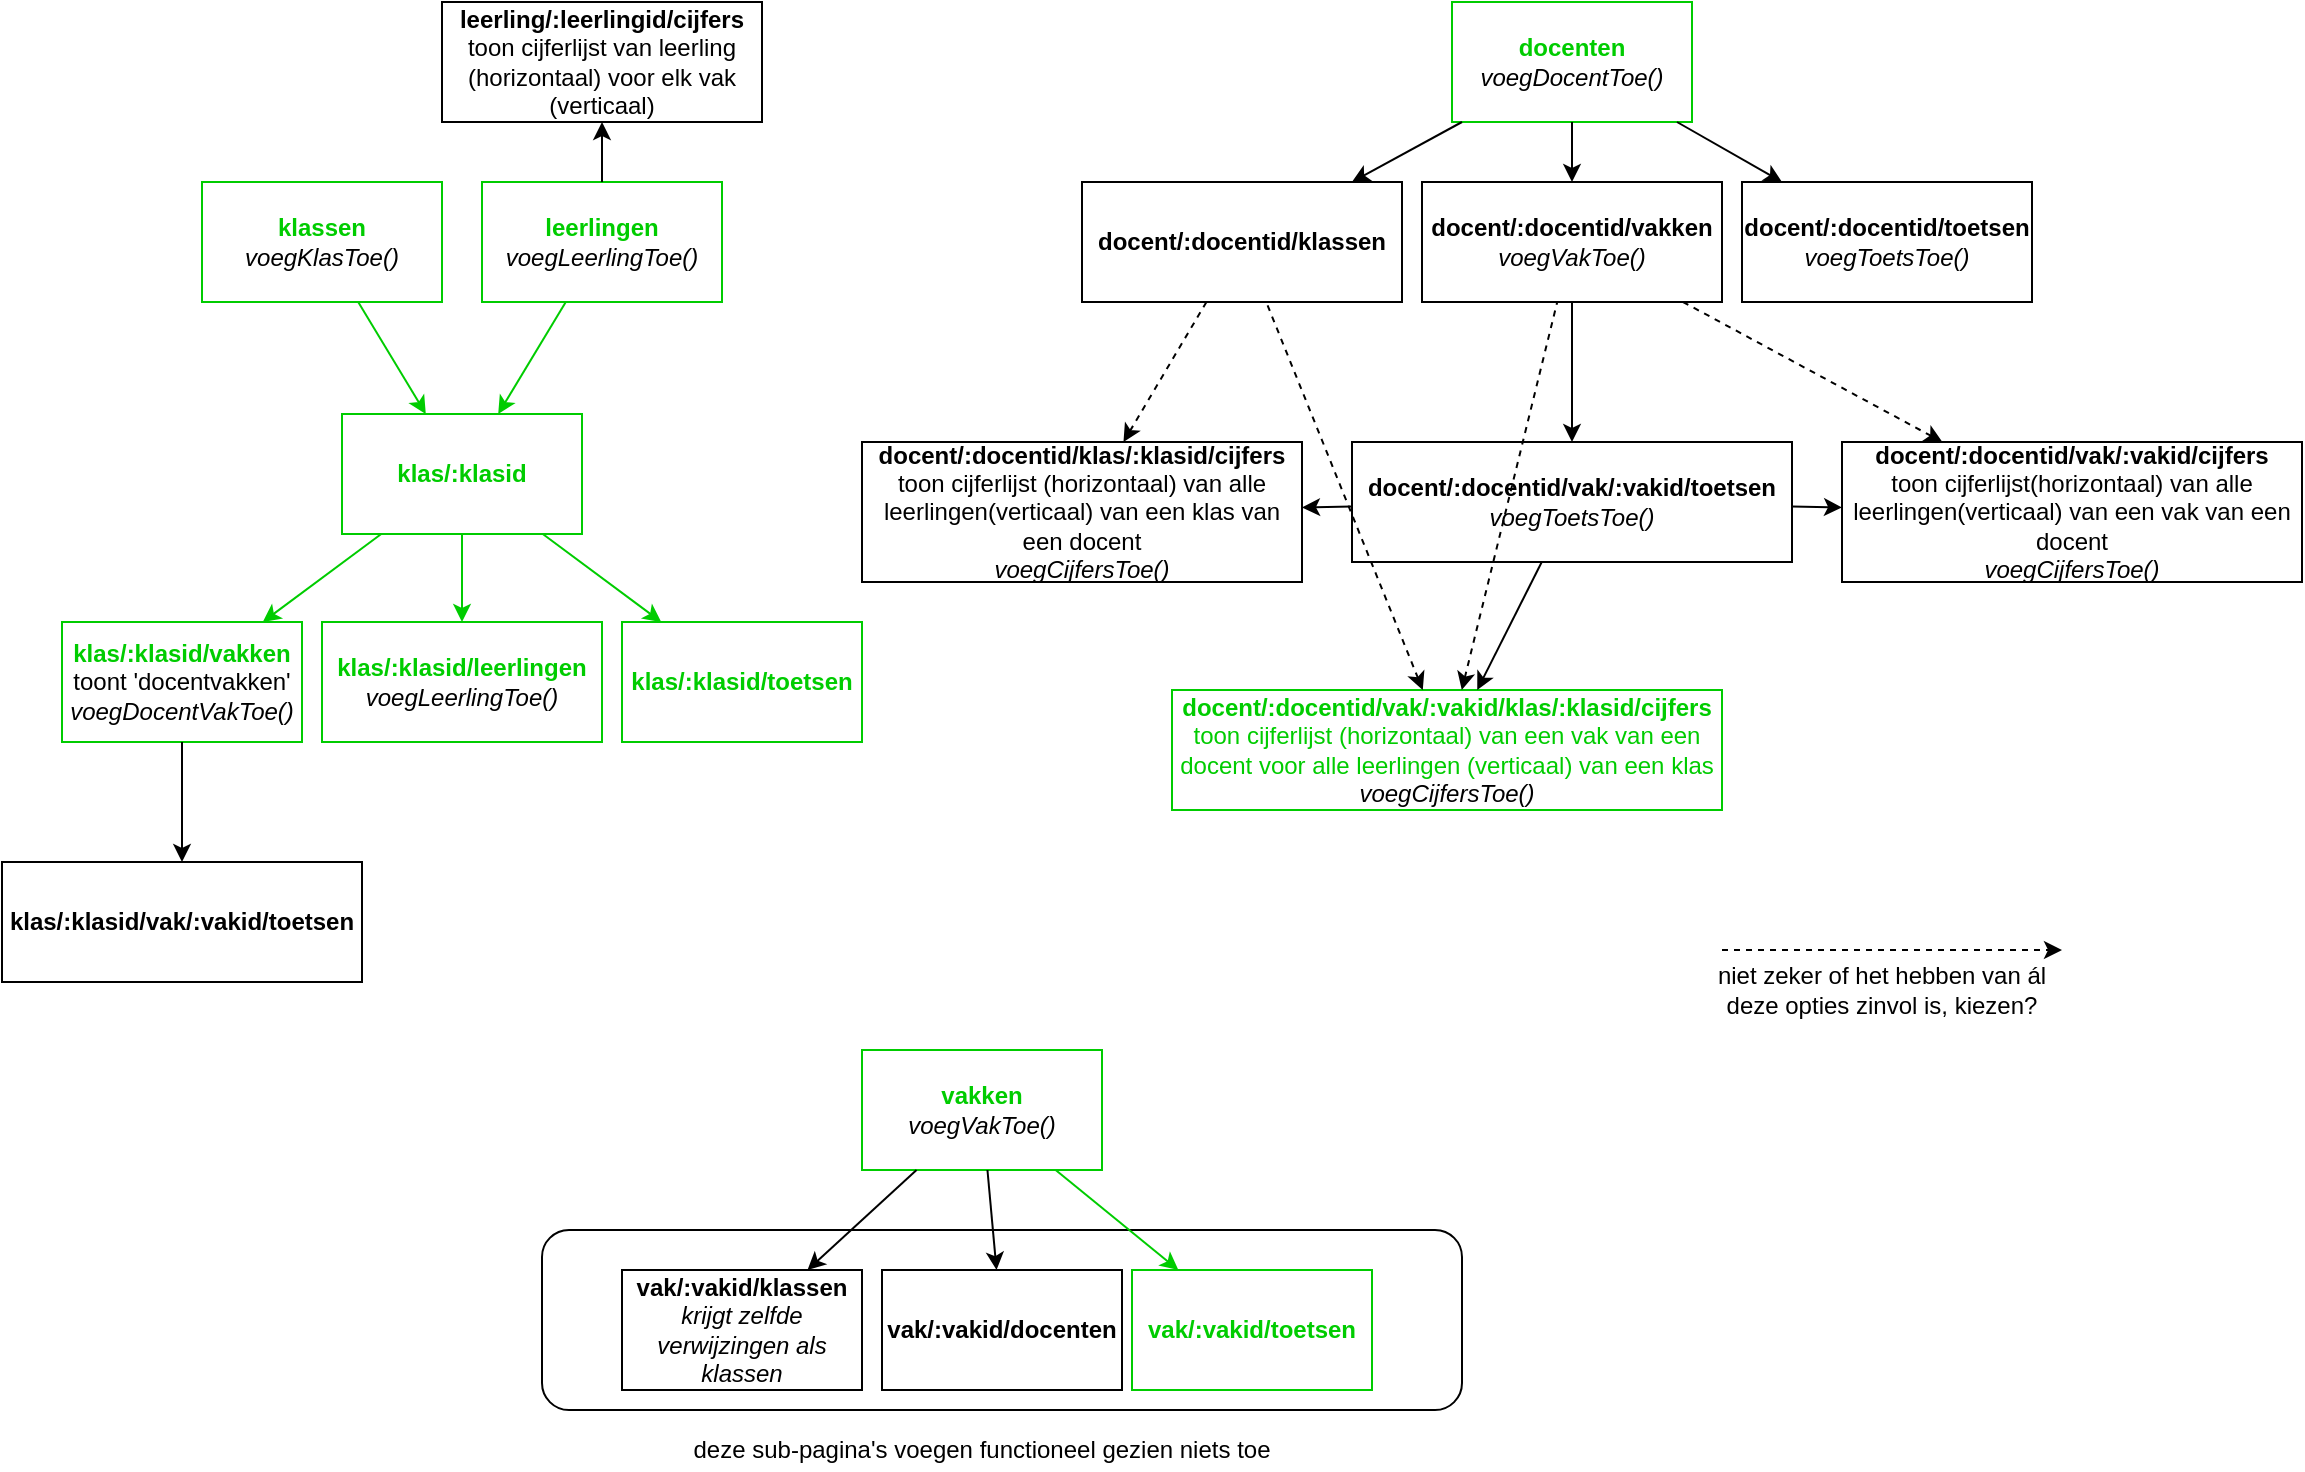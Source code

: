 <mxfile version="13.6.2" type="device"><diagram id="RBWFx0eK2oFvfQwpB4vX" name="Page-1"><mxGraphModel dx="1038" dy="607" grid="1" gridSize="10" guides="1" tooltips="1" connect="1" arrows="1" fold="1" page="1" pageScale="1" pageWidth="1169" pageHeight="827" math="0" shadow="0"><root><mxCell id="0"/><mxCell id="1" parent="0"/><mxCell id="GRmKrxN35eHNse_wk63P-1" value="&lt;b&gt;&lt;font color=&quot;#00cc00&quot;&gt;klassen&lt;/font&gt;&lt;/b&gt;&lt;br&gt;&lt;i&gt;voegKlasToe()&lt;/i&gt;" style="rounded=0;whiteSpace=wrap;html=1;strokeColor=#00CC00;" parent="1" vertex="1"><mxGeometry x="110" y="106" width="120" height="60" as="geometry"/></mxCell><mxCell id="GRmKrxN35eHNse_wk63P-2" value="&lt;font color=&quot;#00cc00&quot;&gt;&lt;b&gt;leerlingen&lt;/b&gt;&lt;br&gt;&lt;/font&gt;&lt;i&gt;voegLeerlingToe()&lt;/i&gt;" style="rounded=0;whiteSpace=wrap;html=1;strokeColor=#00CC00;" parent="1" vertex="1"><mxGeometry x="250" y="106" width="120" height="60" as="geometry"/></mxCell><mxCell id="GRmKrxN35eHNse_wk63P-3" value="&lt;b&gt;&lt;font color=&quot;#00cc00&quot;&gt;klas/:klasid/leerlingen&lt;br&gt;&lt;/font&gt;&lt;/b&gt;&lt;i&gt;voegLeerlingToe()&lt;/i&gt;" style="rounded=0;whiteSpace=wrap;html=1;strokeColor=#00CC00;" parent="1" vertex="1"><mxGeometry x="170" y="326" width="140" height="60" as="geometry"/></mxCell><mxCell id="GRmKrxN35eHNse_wk63P-4" value="&lt;b&gt;leerling/:leerlingid/cijfers&lt;br&gt;&lt;/b&gt;toon cijferlijst van leerling (horizontaal) voor elk vak (verticaal)" style="rounded=0;whiteSpace=wrap;html=1;" parent="1" vertex="1"><mxGeometry x="230" y="16" width="160" height="60" as="geometry"/></mxCell><mxCell id="GRmKrxN35eHNse_wk63P-5" value="&lt;b&gt;docent/:docentid/vakken&lt;br&gt;&lt;/b&gt;&lt;i&gt;voegVakToe()&lt;/i&gt;" style="rounded=0;whiteSpace=wrap;html=1;" parent="1" vertex="1"><mxGeometry x="720" y="106" width="150" height="60" as="geometry"/></mxCell><mxCell id="GRmKrxN35eHNse_wk63P-7" value="&lt;b&gt;&lt;font color=&quot;#00cc00&quot;&gt;klas/:klasid/vakken&lt;br&gt;&lt;/font&gt;&lt;/b&gt;toont 'docentvakken'&lt;br&gt;&lt;i&gt;voegDocentVakToe()&lt;/i&gt;" style="rounded=0;whiteSpace=wrap;html=1;strokeColor=#00CC00;" parent="1" vertex="1"><mxGeometry x="40" y="326" width="120" height="60" as="geometry"/></mxCell><mxCell id="GRmKrxN35eHNse_wk63P-8" value="&lt;b&gt;&lt;font color=&quot;#00cc00&quot;&gt;klas/:klasid/toetsen&lt;/font&gt;&lt;/b&gt;" style="rounded=0;whiteSpace=wrap;html=1;strokeColor=#00CC00;" parent="1" vertex="1"><mxGeometry x="320" y="326" width="120" height="60" as="geometry"/></mxCell><mxCell id="GRmKrxN35eHNse_wk63P-9" value="&lt;b&gt;klas/:klasid/vak/:vakid/toetsen&lt;/b&gt;" style="rounded=0;whiteSpace=wrap;html=1;" parent="1" vertex="1"><mxGeometry x="10" y="446" width="180" height="60" as="geometry"/></mxCell><mxCell id="GRmKrxN35eHNse_wk63P-13" value="" style="endArrow=none;html=1;startArrow=classic;startFill=1;" parent="1" source="GRmKrxN35eHNse_wk63P-9" target="GRmKrxN35eHNse_wk63P-7" edge="1"><mxGeometry width="50" height="50" relative="1" as="geometry"><mxPoint x="420" y="316" as="sourcePoint"/><mxPoint x="470" y="266" as="targetPoint"/></mxGeometry></mxCell><mxCell id="GRmKrxN35eHNse_wk63P-17" value="&lt;b&gt;&lt;font color=&quot;#00cc00&quot;&gt;docenten&lt;br&gt;&lt;/font&gt;&lt;/b&gt;&lt;i&gt;voegDocentToe()&lt;/i&gt;" style="rounded=0;whiteSpace=wrap;html=1;strokeColor=#00CC00;" parent="1" vertex="1"><mxGeometry x="735" y="16" width="120" height="60" as="geometry"/></mxCell><mxCell id="GRmKrxN35eHNse_wk63P-25" value="" style="endArrow=none;html=1;startArrow=classic;startFill=1;" parent="1" source="GRmKrxN35eHNse_wk63P-34" target="GRmKrxN35eHNse_wk63P-17" edge="1"><mxGeometry width="50" height="50" relative="1" as="geometry"><mxPoint x="716.667" y="106" as="sourcePoint"/><mxPoint x="220" y="226" as="targetPoint"/></mxGeometry></mxCell><mxCell id="GRmKrxN35eHNse_wk63P-26" value="" style="endArrow=none;html=1;startArrow=classic;startFill=1;" parent="1" source="GRmKrxN35eHNse_wk63P-29" target="GRmKrxN35eHNse_wk63P-17" edge="1"><mxGeometry width="50" height="50" relative="1" as="geometry"><mxPoint x="250" y="286" as="sourcePoint"/><mxPoint x="300" y="236" as="targetPoint"/></mxGeometry></mxCell><mxCell id="GRmKrxN35eHNse_wk63P-27" value="" style="endArrow=none;html=1;startArrow=classic;startFill=1;" parent="1" source="GRmKrxN35eHNse_wk63P-5" target="GRmKrxN35eHNse_wk63P-17" edge="1"><mxGeometry width="50" height="50" relative="1" as="geometry"><mxPoint x="250" y="286" as="sourcePoint"/><mxPoint x="300" y="236" as="targetPoint"/></mxGeometry></mxCell><mxCell id="GRmKrxN35eHNse_wk63P-28" value="&lt;b&gt;&lt;font color=&quot;#00cc00&quot;&gt;vakken&lt;br&gt;&lt;/font&gt;&lt;/b&gt;&lt;i&gt;voegVakToe()&lt;/i&gt;" style="rounded=0;whiteSpace=wrap;html=1;strokeColor=#00CC00;" parent="1" vertex="1"><mxGeometry x="440" y="540" width="120" height="60" as="geometry"/></mxCell><mxCell id="GRmKrxN35eHNse_wk63P-29" value="&lt;b&gt;docent/:docentid/toetsen&lt;br&gt;&lt;/b&gt;&lt;i&gt;voegToetsToe()&lt;/i&gt;" style="rounded=0;whiteSpace=wrap;html=1;" parent="1" vertex="1"><mxGeometry x="880" y="106" width="145" height="60" as="geometry"/></mxCell><mxCell id="GRmKrxN35eHNse_wk63P-32" value="&lt;b&gt;docent/:docentid/vak/:vakid/toetsen&lt;br&gt;&lt;/b&gt;&lt;i&gt;voegToetsToe()&lt;/i&gt;" style="rounded=0;whiteSpace=wrap;html=1;" parent="1" vertex="1"><mxGeometry x="685" y="236" width="220" height="60" as="geometry"/></mxCell><mxCell id="GRmKrxN35eHNse_wk63P-33" value="" style="endArrow=none;html=1;startArrow=classic;startFill=1;" parent="1" source="GRmKrxN35eHNse_wk63P-32" target="GRmKrxN35eHNse_wk63P-5" edge="1"><mxGeometry width="50" height="50" relative="1" as="geometry"><mxPoint x="1060" y="351" as="sourcePoint"/><mxPoint x="840" y="211" as="targetPoint"/></mxGeometry></mxCell><mxCell id="GRmKrxN35eHNse_wk63P-34" value="&lt;b&gt;docent/:docentid/klassen&lt;/b&gt;" style="rounded=0;whiteSpace=wrap;html=1;" parent="1" vertex="1"><mxGeometry x="550" y="106" width="160" height="60" as="geometry"/></mxCell><mxCell id="GRmKrxN35eHNse_wk63P-37" value="" style="endArrow=classic;html=1;endFill=1;strokeColor=#00CC00;" parent="1" source="GRmKrxN35eHNse_wk63P-2" target="GRmKrxN35eHNse_wk63P-61" edge="1"><mxGeometry width="50" height="50" relative="1" as="geometry"><mxPoint x="620" y="386" as="sourcePoint"/><mxPoint x="670" y="336" as="targetPoint"/></mxGeometry></mxCell><mxCell id="GRmKrxN35eHNse_wk63P-38" value="" style="endArrow=classic;html=1;" parent="1" source="GRmKrxN35eHNse_wk63P-2" target="GRmKrxN35eHNse_wk63P-4" edge="1"><mxGeometry width="50" height="50" relative="1" as="geometry"><mxPoint x="650" y="506" as="sourcePoint"/><mxPoint x="560" y="376" as="targetPoint"/></mxGeometry></mxCell><mxCell id="GRmKrxN35eHNse_wk63P-40" value="&lt;b&gt;docent/:docentid/klas/:klasid/cijfers&lt;br&gt;&lt;/b&gt;toon cijferlijst (horizontaal) van alle leerlingen(verticaal) van een klas van een docent&lt;br&gt;&lt;i&gt;voegCijfersToe()&lt;/i&gt;" style="rounded=0;whiteSpace=wrap;html=1;" parent="1" vertex="1"><mxGeometry x="440" y="236" width="220" height="70" as="geometry"/></mxCell><mxCell id="GRmKrxN35eHNse_wk63P-41" value="" style="endArrow=none;html=1;startArrow=classic;startFill=1;dashed=1;" parent="1" source="GRmKrxN35eHNse_wk63P-40" target="GRmKrxN35eHNse_wk63P-34" edge="1"><mxGeometry width="50" height="50" relative="1" as="geometry"><mxPoint x="570.741" y="236" as="sourcePoint"/><mxPoint x="750" y="86" as="targetPoint"/></mxGeometry></mxCell><mxCell id="GRmKrxN35eHNse_wk63P-42" value="&lt;b&gt;docent/:docentid/vak/:vakid/cijfers&lt;br&gt;&lt;/b&gt;toon cijferlijst(horizontaal) van alle leerlingen(verticaal) van een vak van een docent&lt;br&gt;&lt;i&gt;voegCijfersToe()&lt;/i&gt;" style="rounded=0;whiteSpace=wrap;html=1;" parent="1" vertex="1"><mxGeometry x="930" y="236" width="230" height="70" as="geometry"/></mxCell><mxCell id="GRmKrxN35eHNse_wk63P-43" value="" style="endArrow=none;html=1;startArrow=classic;startFill=1;dashed=1;" parent="1" source="GRmKrxN35eHNse_wk63P-42" target="GRmKrxN35eHNse_wk63P-5" edge="1"><mxGeometry width="50" height="50" relative="1" as="geometry"><mxPoint x="990" y="456" as="sourcePoint"/><mxPoint x="611.562" y="276" as="targetPoint"/></mxGeometry></mxCell><mxCell id="GRmKrxN35eHNse_wk63P-44" value="&lt;font color=&quot;#00cc00&quot;&gt;&lt;b&gt;docent/:docentid/vak/:vakid/klas/:klasid/cijfers&lt;br&gt;&lt;/b&gt;toon cijferlijst (horizontaal) van een vak van een docent voor alle leerlingen (verticaal) van een klas&lt;/font&gt;&lt;br&gt;&lt;i&gt;voegCijfersToe()&lt;/i&gt;" style="rounded=0;whiteSpace=wrap;html=1;strokeColor=#00CC00;" parent="1" vertex="1"><mxGeometry x="595" y="360" width="275" height="60" as="geometry"/></mxCell><mxCell id="GRmKrxN35eHNse_wk63P-46" value="" style="endArrow=none;html=1;startArrow=classic;startFill=1;dashed=1;" parent="1" source="GRmKrxN35eHNse_wk63P-44" target="GRmKrxN35eHNse_wk63P-5" edge="1"><mxGeometry width="50" height="50" relative="1" as="geometry"><mxPoint x="610" y="336" as="sourcePoint"/><mxPoint x="594.75" y="326" as="targetPoint"/></mxGeometry></mxCell><mxCell id="GRmKrxN35eHNse_wk63P-50" value="" style="endArrow=none;html=1;startArrow=classic;startFill=1;" parent="1" source="GRmKrxN35eHNse_wk63P-42" target="GRmKrxN35eHNse_wk63P-32" edge="1"><mxGeometry width="50" height="50" relative="1" as="geometry"><mxPoint x="932.5" y="236" as="sourcePoint"/><mxPoint x="847.5" y="176" as="targetPoint"/></mxGeometry></mxCell><mxCell id="GRmKrxN35eHNse_wk63P-51" value="" style="endArrow=none;html=1;startArrow=classic;startFill=1;" parent="1" source="GRmKrxN35eHNse_wk63P-44" target="GRmKrxN35eHNse_wk63P-32" edge="1"><mxGeometry width="50" height="50" relative="1" as="geometry"><mxPoint x="881.667" y="326" as="sourcePoint"/><mxPoint x="928.333" y="296" as="targetPoint"/></mxGeometry></mxCell><mxCell id="GRmKrxN35eHNse_wk63P-52" value="" style="endArrow=none;html=1;startArrow=classic;startFill=1;" parent="1" source="GRmKrxN35eHNse_wk63P-40" target="GRmKrxN35eHNse_wk63P-32" edge="1"><mxGeometry width="50" height="50" relative="1" as="geometry"><mxPoint x="660" y="268.755" as="sourcePoint"/><mxPoint x="938.333" y="306" as="targetPoint"/></mxGeometry></mxCell><mxCell id="GRmKrxN35eHNse_wk63P-53" value="&lt;b&gt;vak/:vakid/klassen&lt;br&gt;&lt;/b&gt;&lt;i&gt;krijgt zelfde verwijzingen als klassen&lt;/i&gt;" style="rounded=0;whiteSpace=wrap;html=1;" parent="1" vertex="1"><mxGeometry x="320" y="650" width="120" height="60" as="geometry"/></mxCell><mxCell id="GRmKrxN35eHNse_wk63P-54" value="" style="endArrow=classic;html=1;" parent="1" source="GRmKrxN35eHNse_wk63P-28" target="GRmKrxN35eHNse_wk63P-53" edge="1"><mxGeometry width="50" height="50" relative="1" as="geometry"><mxPoint x="155" y="460" as="sourcePoint"/><mxPoint x="155" y="510" as="targetPoint"/></mxGeometry></mxCell><mxCell id="GRmKrxN35eHNse_wk63P-55" value="&lt;b&gt;vak/:vakid/docenten&lt;br&gt;&lt;/b&gt;" style="rounded=0;whiteSpace=wrap;html=1;" parent="1" vertex="1"><mxGeometry x="450" y="650" width="120" height="60" as="geometry"/></mxCell><mxCell id="GRmKrxN35eHNse_wk63P-56" value="" style="endArrow=classic;html=1;" parent="1" source="GRmKrxN35eHNse_wk63P-28" target="GRmKrxN35eHNse_wk63P-55" edge="1"><mxGeometry width="50" height="50" relative="1" as="geometry"><mxPoint x="477.273" y="610.0" as="sourcePoint"/><mxPoint x="422.727" y="660.0" as="targetPoint"/></mxGeometry></mxCell><mxCell id="GRmKrxN35eHNse_wk63P-57" value="" style="rounded=1;whiteSpace=wrap;html=1;fillColor=none;glass=1;" parent="1" vertex="1"><mxGeometry x="280" y="630" width="460" height="90" as="geometry"/></mxCell><mxCell id="GRmKrxN35eHNse_wk63P-58" value="deze sub-pagina's voegen functioneel gezien niets toe" style="text;html=1;strokeColor=none;fillColor=none;align=center;verticalAlign=middle;whiteSpace=wrap;rounded=0;" parent="1" vertex="1"><mxGeometry x="345" y="730" width="310" height="20" as="geometry"/></mxCell><mxCell id="GRmKrxN35eHNse_wk63P-59" value="" style="endArrow=classic;html=1;dashed=1;" parent="1" edge="1"><mxGeometry width="50" height="50" relative="1" as="geometry"><mxPoint x="870" y="490" as="sourcePoint"/><mxPoint x="1040" y="490" as="targetPoint"/></mxGeometry></mxCell><mxCell id="GRmKrxN35eHNse_wk63P-60" value="niet zeker of het hebben van ál deze opties zinvol is, kiezen?" style="text;html=1;strokeColor=none;fillColor=none;align=center;verticalAlign=middle;whiteSpace=wrap;rounded=0;" parent="1" vertex="1"><mxGeometry x="855" y="500" width="190" height="20" as="geometry"/></mxCell><mxCell id="GRmKrxN35eHNse_wk63P-61" value="&lt;b&gt;&lt;font color=&quot;#00cc00&quot;&gt;klas/:klasid&lt;/font&gt;&lt;/b&gt;" style="rounded=0;whiteSpace=wrap;html=1;fillColor=none;strokeColor=#00CC00;" parent="1" vertex="1"><mxGeometry x="180" y="222" width="120" height="60" as="geometry"/></mxCell><mxCell id="GRmKrxN35eHNse_wk63P-63" value="" style="endArrow=classic;html=1;endFill=1;strokeColor=#00CC00;" parent="1" source="GRmKrxN35eHNse_wk63P-61" target="GRmKrxN35eHNse_wk63P-7" edge="1"><mxGeometry width="50" height="50" relative="1" as="geometry"><mxPoint x="320" y="386" as="sourcePoint"/><mxPoint x="320" y="306" as="targetPoint"/></mxGeometry></mxCell><mxCell id="GRmKrxN35eHNse_wk63P-64" value="" style="endArrow=classic;html=1;endFill=1;strokeColor=#00CC00;" parent="1" source="GRmKrxN35eHNse_wk63P-61" target="GRmKrxN35eHNse_wk63P-3" edge="1"><mxGeometry width="50" height="50" relative="1" as="geometry"><mxPoint x="312" y="266" as="sourcePoint"/><mxPoint x="330" y="316" as="targetPoint"/></mxGeometry></mxCell><mxCell id="GRmKrxN35eHNse_wk63P-65" value="" style="endArrow=classic;html=1;endFill=1;strokeColor=#00CC00;" parent="1" source="GRmKrxN35eHNse_wk63P-61" target="GRmKrxN35eHNse_wk63P-8" edge="1"><mxGeometry width="50" height="50" relative="1" as="geometry"><mxPoint x="340" y="406" as="sourcePoint"/><mxPoint x="340" y="326" as="targetPoint"/></mxGeometry></mxCell><mxCell id="GRmKrxN35eHNse_wk63P-66" value="" style="endArrow=classic;html=1;endFill=1;strokeColor=#00CC00;" parent="1" source="GRmKrxN35eHNse_wk63P-1" target="GRmKrxN35eHNse_wk63P-61" edge="1"><mxGeometry width="50" height="50" relative="1" as="geometry"><mxPoint x="375" y="386" as="sourcePoint"/><mxPoint x="335" y="306" as="targetPoint"/></mxGeometry></mxCell><mxCell id="GRmKrxN35eHNse_wk63P-68" value="&lt;b&gt;&lt;font color=&quot;#00cc00&quot;&gt;vak/:vakid/toetsen&lt;/font&gt;&lt;br&gt;&lt;/b&gt;" style="rounded=0;whiteSpace=wrap;html=1;strokeColor=#00CC00;" parent="1" vertex="1"><mxGeometry x="575" y="650" width="120" height="60" as="geometry"/></mxCell><mxCell id="GRmKrxN35eHNse_wk63P-69" value="" style="endArrow=classic;html=1;strokeColor=#00CC00;" parent="1" source="GRmKrxN35eHNse_wk63P-28" target="GRmKrxN35eHNse_wk63P-68" edge="1"><mxGeometry width="50" height="50" relative="1" as="geometry"><mxPoint x="627.727" y="600.0" as="sourcePoint"/><mxPoint x="547.727" y="660.0" as="targetPoint"/></mxGeometry></mxCell><mxCell id="GRmKrxN35eHNse_wk63P-73" value="" style="endArrow=none;html=1;startArrow=classic;startFill=1;dashed=1;" parent="1" source="GRmKrxN35eHNse_wk63P-44" target="GRmKrxN35eHNse_wk63P-34" edge="1"><mxGeometry width="50" height="50" relative="1" as="geometry"><mxPoint x="720.394" y="360" as="sourcePoint"/><mxPoint x="619.167" y="560" as="targetPoint"/></mxGeometry></mxCell></root></mxGraphModel></diagram></mxfile>